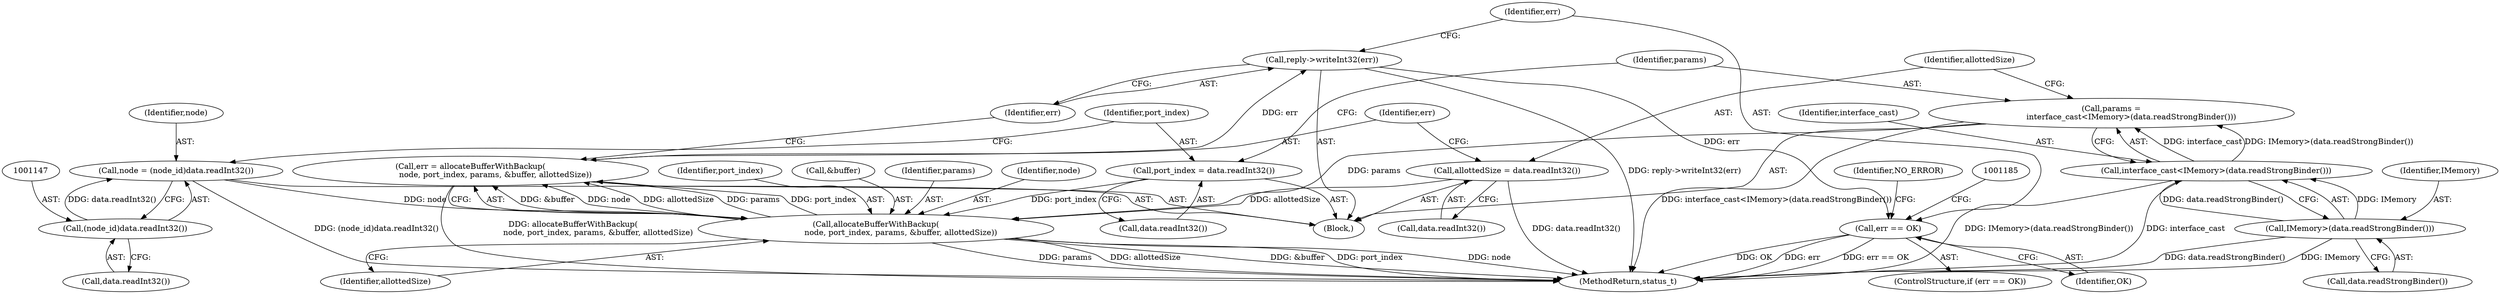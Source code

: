digraph "0_Android_295c883fe3105b19bcd0f9e07d54c6b589fc5bff@API" {
"1001176" [label="(Call,reply->writeInt32(err))"];
"1001167" [label="(Call,err = allocateBufferWithBackup(\n                    node, port_index, params, &buffer, allottedSize))"];
"1001169" [label="(Call,allocateBufferWithBackup(\n                    node, port_index, params, &buffer, allottedSize))"];
"1001144" [label="(Call,node = (node_id)data.readInt32())"];
"1001146" [label="(Call,(node_id)data.readInt32())"];
"1001150" [label="(Call,port_index = data.readInt32())"];
"1001154" [label="(Call,params =\n                interface_cast<IMemory>(data.readStrongBinder()))"];
"1001156" [label="(Call,interface_cast<IMemory>(data.readStrongBinder()))"];
"1001158" [label="(Call,IMemory>(data.readStrongBinder()))"];
"1001162" [label="(Call,allottedSize = data.readInt32())"];
"1001179" [label="(Call,err == OK)"];
"1001162" [label="(Call,allottedSize = data.readInt32())"];
"1001180" [label="(Identifier,err)"];
"1001177" [label="(Identifier,err)"];
"1001168" [label="(Identifier,err)"];
"1001164" [label="(Call,data.readInt32())"];
"1001159" [label="(Identifier,IMemory)"];
"1001176" [label="(Call,reply->writeInt32(err))"];
"1001154" [label="(Call,params =\n                interface_cast<IMemory>(data.readStrongBinder()))"];
"1001171" [label="(Identifier,port_index)"];
"1001157" [label="(Identifier,interface_cast)"];
"1001144" [label="(Call,node = (node_id)data.readInt32())"];
"1001343" [label="(MethodReturn,status_t)"];
"1001150" [label="(Call,port_index = data.readInt32())"];
"1001163" [label="(Identifier,allottedSize)"];
"1001178" [label="(ControlStructure,if (err == OK))"];
"1001173" [label="(Call,&buffer)"];
"1001175" [label="(Identifier,allottedSize)"];
"1001138" [label="(Block,)"];
"1001188" [label="(Identifier,NO_ERROR)"];
"1001169" [label="(Call,allocateBufferWithBackup(\n                    node, port_index, params, &buffer, allottedSize))"];
"1001146" [label="(Call,(node_id)data.readInt32())"];
"1001167" [label="(Call,err = allocateBufferWithBackup(\n                    node, port_index, params, &buffer, allottedSize))"];
"1001148" [label="(Call,data.readInt32())"];
"1001145" [label="(Identifier,node)"];
"1001152" [label="(Call,data.readInt32())"];
"1001172" [label="(Identifier,params)"];
"1001156" [label="(Call,interface_cast<IMemory>(data.readStrongBinder()))"];
"1001179" [label="(Call,err == OK)"];
"1001158" [label="(Call,IMemory>(data.readStrongBinder()))"];
"1001181" [label="(Identifier,OK)"];
"1001155" [label="(Identifier,params)"];
"1001160" [label="(Call,data.readStrongBinder())"];
"1001170" [label="(Identifier,node)"];
"1001151" [label="(Identifier,port_index)"];
"1001176" -> "1001138"  [label="AST: "];
"1001176" -> "1001177"  [label="CFG: "];
"1001177" -> "1001176"  [label="AST: "];
"1001180" -> "1001176"  [label="CFG: "];
"1001176" -> "1001343"  [label="DDG: reply->writeInt32(err)"];
"1001167" -> "1001176"  [label="DDG: err"];
"1001176" -> "1001179"  [label="DDG: err"];
"1001167" -> "1001138"  [label="AST: "];
"1001167" -> "1001169"  [label="CFG: "];
"1001168" -> "1001167"  [label="AST: "];
"1001169" -> "1001167"  [label="AST: "];
"1001177" -> "1001167"  [label="CFG: "];
"1001167" -> "1001343"  [label="DDG: allocateBufferWithBackup(\n                    node, port_index, params, &buffer, allottedSize)"];
"1001169" -> "1001167"  [label="DDG: &buffer"];
"1001169" -> "1001167"  [label="DDG: node"];
"1001169" -> "1001167"  [label="DDG: allottedSize"];
"1001169" -> "1001167"  [label="DDG: params"];
"1001169" -> "1001167"  [label="DDG: port_index"];
"1001169" -> "1001175"  [label="CFG: "];
"1001170" -> "1001169"  [label="AST: "];
"1001171" -> "1001169"  [label="AST: "];
"1001172" -> "1001169"  [label="AST: "];
"1001173" -> "1001169"  [label="AST: "];
"1001175" -> "1001169"  [label="AST: "];
"1001169" -> "1001343"  [label="DDG: node"];
"1001169" -> "1001343"  [label="DDG: params"];
"1001169" -> "1001343"  [label="DDG: allottedSize"];
"1001169" -> "1001343"  [label="DDG: &buffer"];
"1001169" -> "1001343"  [label="DDG: port_index"];
"1001144" -> "1001169"  [label="DDG: node"];
"1001150" -> "1001169"  [label="DDG: port_index"];
"1001154" -> "1001169"  [label="DDG: params"];
"1001162" -> "1001169"  [label="DDG: allottedSize"];
"1001144" -> "1001138"  [label="AST: "];
"1001144" -> "1001146"  [label="CFG: "];
"1001145" -> "1001144"  [label="AST: "];
"1001146" -> "1001144"  [label="AST: "];
"1001151" -> "1001144"  [label="CFG: "];
"1001144" -> "1001343"  [label="DDG: (node_id)data.readInt32()"];
"1001146" -> "1001144"  [label="DDG: data.readInt32()"];
"1001146" -> "1001148"  [label="CFG: "];
"1001147" -> "1001146"  [label="AST: "];
"1001148" -> "1001146"  [label="AST: "];
"1001150" -> "1001138"  [label="AST: "];
"1001150" -> "1001152"  [label="CFG: "];
"1001151" -> "1001150"  [label="AST: "];
"1001152" -> "1001150"  [label="AST: "];
"1001155" -> "1001150"  [label="CFG: "];
"1001154" -> "1001138"  [label="AST: "];
"1001154" -> "1001156"  [label="CFG: "];
"1001155" -> "1001154"  [label="AST: "];
"1001156" -> "1001154"  [label="AST: "];
"1001163" -> "1001154"  [label="CFG: "];
"1001154" -> "1001343"  [label="DDG: interface_cast<IMemory>(data.readStrongBinder())"];
"1001156" -> "1001154"  [label="DDG: interface_cast"];
"1001156" -> "1001154"  [label="DDG: IMemory>(data.readStrongBinder())"];
"1001156" -> "1001158"  [label="CFG: "];
"1001157" -> "1001156"  [label="AST: "];
"1001158" -> "1001156"  [label="AST: "];
"1001156" -> "1001343"  [label="DDG: IMemory>(data.readStrongBinder())"];
"1001156" -> "1001343"  [label="DDG: interface_cast"];
"1001158" -> "1001156"  [label="DDG: IMemory"];
"1001158" -> "1001156"  [label="DDG: data.readStrongBinder()"];
"1001158" -> "1001160"  [label="CFG: "];
"1001159" -> "1001158"  [label="AST: "];
"1001160" -> "1001158"  [label="AST: "];
"1001158" -> "1001343"  [label="DDG: data.readStrongBinder()"];
"1001158" -> "1001343"  [label="DDG: IMemory"];
"1001162" -> "1001138"  [label="AST: "];
"1001162" -> "1001164"  [label="CFG: "];
"1001163" -> "1001162"  [label="AST: "];
"1001164" -> "1001162"  [label="AST: "];
"1001168" -> "1001162"  [label="CFG: "];
"1001162" -> "1001343"  [label="DDG: data.readInt32()"];
"1001179" -> "1001178"  [label="AST: "];
"1001179" -> "1001181"  [label="CFG: "];
"1001180" -> "1001179"  [label="AST: "];
"1001181" -> "1001179"  [label="AST: "];
"1001185" -> "1001179"  [label="CFG: "];
"1001188" -> "1001179"  [label="CFG: "];
"1001179" -> "1001343"  [label="DDG: err == OK"];
"1001179" -> "1001343"  [label="DDG: OK"];
"1001179" -> "1001343"  [label="DDG: err"];
}
